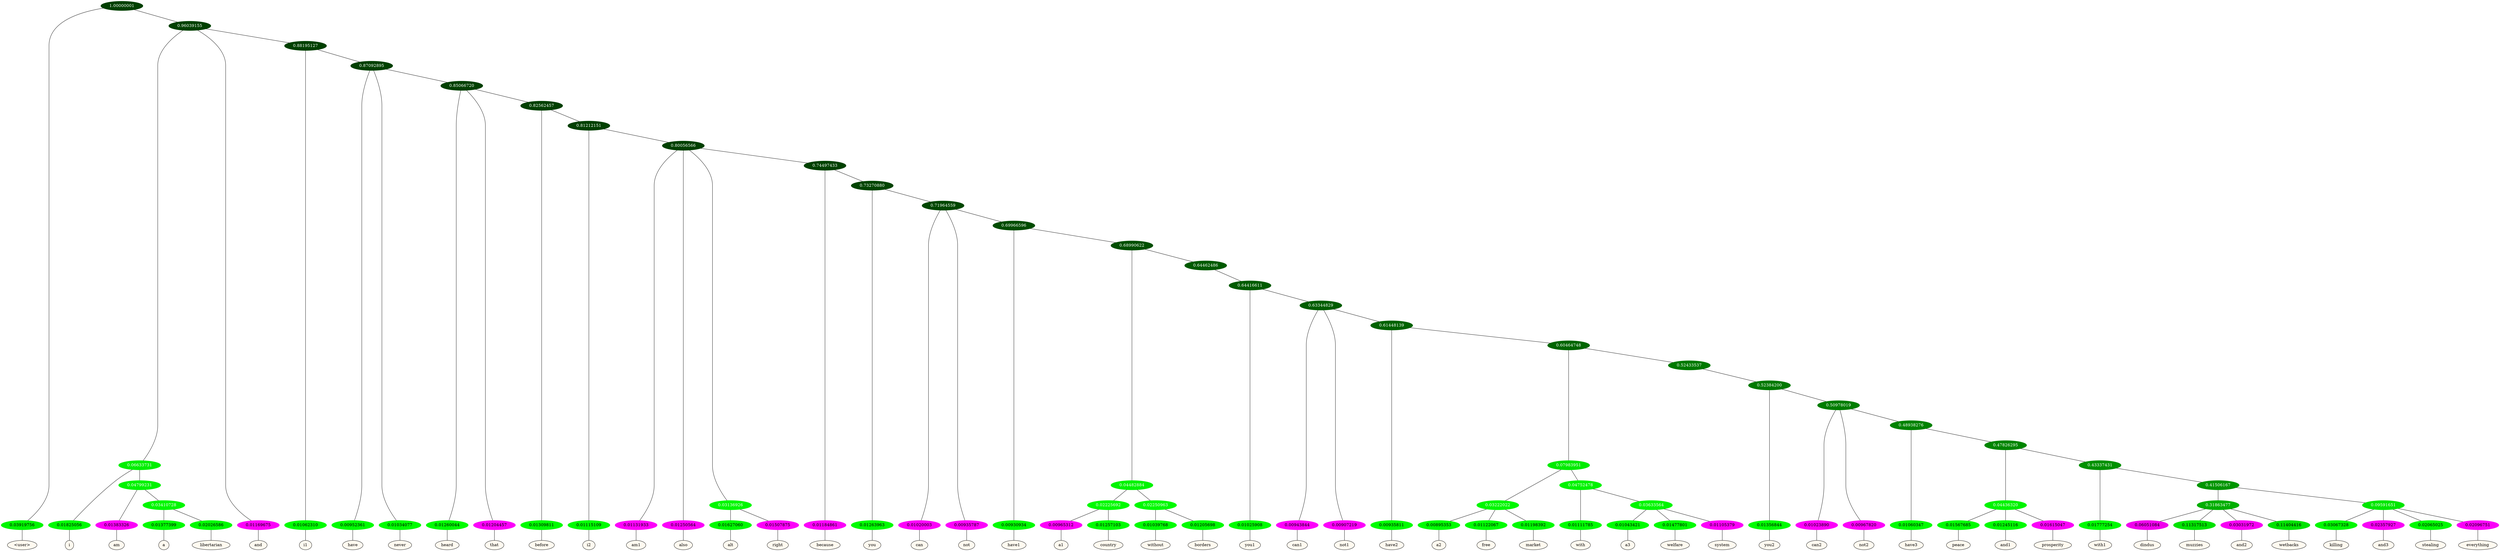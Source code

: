 graph {
	node [format=png height=0.15 nodesep=0.001 ordering=out overlap=prism overlap_scaling=0.01 ranksep=0.001 ratio=0.2 style=filled width=0.15]
	{
		rank=same
		a_w_1 [label="\<user\>" color=black fillcolor=floralwhite style="filled,solid"]
		a_w_6 [label=i color=black fillcolor=floralwhite style="filled,solid"]
		a_w_10 [label=am color=black fillcolor=floralwhite style="filled,solid"]
		a_w_15 [label=a color=black fillcolor=floralwhite style="filled,solid"]
		a_w_16 [label=libertarian color=black fillcolor=floralwhite style="filled,solid"]
		a_w_4 [label=and color=black fillcolor=floralwhite style="filled,solid"]
		a_w_8 [label=i1 color=black fillcolor=floralwhite style="filled,solid"]
		a_w_12 [label=have color=black fillcolor=floralwhite style="filled,solid"]
		a_w_13 [label=never color=black fillcolor=floralwhite style="filled,solid"]
		a_w_17 [label=heard color=black fillcolor=floralwhite style="filled,solid"]
		a_w_18 [label=that color=black fillcolor=floralwhite style="filled,solid"]
		a_w_20 [label=before color=black fillcolor=floralwhite style="filled,solid"]
		a_w_22 [label=i2 color=black fillcolor=floralwhite style="filled,solid"]
		a_w_24 [label=am1 color=black fillcolor=floralwhite style="filled,solid"]
		a_w_25 [label=also color=black fillcolor=floralwhite style="filled,solid"]
		a_w_28 [label=alt color=black fillcolor=floralwhite style="filled,solid"]
		a_w_29 [label=right color=black fillcolor=floralwhite style="filled,solid"]
		a_w_30 [label=because color=black fillcolor=floralwhite style="filled,solid"]
		a_w_32 [label=you color=black fillcolor=floralwhite style="filled,solid"]
		a_w_34 [label=can color=black fillcolor=floralwhite style="filled,solid"]
		a_w_35 [label=not color=black fillcolor=floralwhite style="filled,solid"]
		a_w_37 [label=have1 color=black fillcolor=floralwhite style="filled,solid"]
		a_w_44 [label=a1 color=black fillcolor=floralwhite style="filled,solid"]
		a_w_45 [label=country color=black fillcolor=floralwhite style="filled,solid"]
		a_w_46 [label=without color=black fillcolor=floralwhite style="filled,solid"]
		a_w_47 [label=borders color=black fillcolor=floralwhite style="filled,solid"]
		a_w_48 [label=you1 color=black fillcolor=floralwhite style="filled,solid"]
		a_w_50 [label=can1 color=black fillcolor=floralwhite style="filled,solid"]
		a_w_51 [label=not1 color=black fillcolor=floralwhite style="filled,solid"]
		a_w_53 [label=have2 color=black fillcolor=floralwhite style="filled,solid"]
		a_w_60 [label=a2 color=black fillcolor=floralwhite style="filled,solid"]
		a_w_61 [label=free color=black fillcolor=floralwhite style="filled,solid"]
		a_w_62 [label=market color=black fillcolor=floralwhite style="filled,solid"]
		a_w_63 [label=with color=black fillcolor=floralwhite style="filled,solid"]
		a_w_67 [label=a3 color=black fillcolor=floralwhite style="filled,solid"]
		a_w_68 [label=welfare color=black fillcolor=floralwhite style="filled,solid"]
		a_w_69 [label=system color=black fillcolor=floralwhite style="filled,solid"]
		a_w_65 [label=you2 color=black fillcolor=floralwhite style="filled,solid"]
		a_w_70 [label=can2 color=black fillcolor=floralwhite style="filled,solid"]
		a_w_71 [label=not2 color=black fillcolor=floralwhite style="filled,solid"]
		a_w_73 [label=have3 color=black fillcolor=floralwhite style="filled,solid"]
		a_w_77 [label=peace color=black fillcolor=floralwhite style="filled,solid"]
		a_w_78 [label=and1 color=black fillcolor=floralwhite style="filled,solid"]
		a_w_79 [label=prosperity color=black fillcolor=floralwhite style="filled,solid"]
		a_w_80 [label=with1 color=black fillcolor=floralwhite style="filled,solid"]
		a_w_84 [label=dindus color=black fillcolor=floralwhite style="filled,solid"]
		a_w_85 [label=muzzies color=black fillcolor=floralwhite style="filled,solid"]
		a_w_86 [label=and2 color=black fillcolor=floralwhite style="filled,solid"]
		a_w_87 [label=wetbacks color=black fillcolor=floralwhite style="filled,solid"]
		a_w_88 [label=killing color=black fillcolor=floralwhite style="filled,solid"]
		a_w_89 [label=and3 color=black fillcolor=floralwhite style="filled,solid"]
		a_w_90 [label=stealing color=black fillcolor=floralwhite style="filled,solid"]
		a_w_91 [label=everything color=black fillcolor=floralwhite style="filled,solid"]
	}
	a_n_1 -- a_w_1
	a_n_6 -- a_w_6
	a_n_10 -- a_w_10
	a_n_15 -- a_w_15
	a_n_16 -- a_w_16
	a_n_4 -- a_w_4
	a_n_8 -- a_w_8
	a_n_12 -- a_w_12
	a_n_13 -- a_w_13
	a_n_17 -- a_w_17
	a_n_18 -- a_w_18
	a_n_20 -- a_w_20
	a_n_22 -- a_w_22
	a_n_24 -- a_w_24
	a_n_25 -- a_w_25
	a_n_28 -- a_w_28
	a_n_29 -- a_w_29
	a_n_30 -- a_w_30
	a_n_32 -- a_w_32
	a_n_34 -- a_w_34
	a_n_35 -- a_w_35
	a_n_37 -- a_w_37
	a_n_44 -- a_w_44
	a_n_45 -- a_w_45
	a_n_46 -- a_w_46
	a_n_47 -- a_w_47
	a_n_48 -- a_w_48
	a_n_50 -- a_w_50
	a_n_51 -- a_w_51
	a_n_53 -- a_w_53
	a_n_60 -- a_w_60
	a_n_61 -- a_w_61
	a_n_62 -- a_w_62
	a_n_63 -- a_w_63
	a_n_67 -- a_w_67
	a_n_68 -- a_w_68
	a_n_69 -- a_w_69
	a_n_65 -- a_w_65
	a_n_70 -- a_w_70
	a_n_71 -- a_w_71
	a_n_73 -- a_w_73
	a_n_77 -- a_w_77
	a_n_78 -- a_w_78
	a_n_79 -- a_w_79
	a_n_80 -- a_w_80
	a_n_84 -- a_w_84
	a_n_85 -- a_w_85
	a_n_86 -- a_w_86
	a_n_87 -- a_w_87
	a_n_88 -- a_w_88
	a_n_89 -- a_w_89
	a_n_90 -- a_w_90
	a_n_91 -- a_w_91
	{
		rank=same
		a_n_1 [label=0.03919756 color="0.334 1.000 0.961" fontcolor=black]
		a_n_6 [label=0.01825056 color="0.334 1.000 0.982" fontcolor=black]
		a_n_10 [label=0.01383326 color="0.835 1.000 0.986" fontcolor=black]
		a_n_15 [label=0.01377399 color="0.334 1.000 0.986" fontcolor=black]
		a_n_16 [label=0.02026586 color="0.334 1.000 0.980" fontcolor=black]
		a_n_4 [label=0.01169675 color="0.835 1.000 0.988" fontcolor=black]
		a_n_8 [label=0.01062310 color="0.334 1.000 0.989" fontcolor=black]
		a_n_12 [label=0.00952361 color="0.334 1.000 0.990" fontcolor=black]
		a_n_13 [label=0.01034077 color="0.334 1.000 0.990" fontcolor=black]
		a_n_17 [label=0.01260044 color="0.334 1.000 0.987" fontcolor=black]
		a_n_18 [label=0.01204457 color="0.835 1.000 0.988" fontcolor=black]
		a_n_20 [label=0.01309811 color="0.334 1.000 0.987" fontcolor=black]
		a_n_22 [label=0.01115109 color="0.334 1.000 0.989" fontcolor=black]
		a_n_24 [label=0.01131933 color="0.835 1.000 0.989" fontcolor=black]
		a_n_25 [label=0.01250564 color="0.835 1.000 0.987" fontcolor=black]
		a_n_28 [label=0.01627060 color="0.334 1.000 0.984" fontcolor=black]
		a_n_29 [label=0.01507875 color="0.835 1.000 0.985" fontcolor=black]
		a_n_30 [label=0.01184861 color="0.835 1.000 0.988" fontcolor=black]
		a_n_32 [label=0.01263963 color="0.334 1.000 0.987" fontcolor=black]
		a_n_34 [label=0.01020003 color="0.835 1.000 0.990" fontcolor=black]
		a_n_35 [label=0.00935787 color="0.835 1.000 0.991" fontcolor=black]
		a_n_37 [label=0.00930934 color="0.334 1.000 0.991" fontcolor=black]
		a_n_44 [label=0.00965312 color="0.835 1.000 0.990" fontcolor=black]
		a_n_45 [label=0.01257103 color="0.334 1.000 0.987" fontcolor=black]
		a_n_46 [label=0.01039768 color="0.334 1.000 0.990" fontcolor=black]
		a_n_47 [label=0.01205698 color="0.334 1.000 0.988" fontcolor=black]
		a_n_48 [label=0.01025908 color="0.334 1.000 0.990" fontcolor=black]
		a_n_50 [label=0.00943844 color="0.835 1.000 0.991" fontcolor=black]
		a_n_51 [label=0.00907219 color="0.835 1.000 0.991" fontcolor=black]
		a_n_53 [label=0.00935811 color="0.334 1.000 0.991" fontcolor=black]
		a_n_60 [label=0.00895353 color="0.334 1.000 0.991" fontcolor=black]
		a_n_61 [label=0.01122067 color="0.334 1.000 0.989" fontcolor=black]
		a_n_62 [label=0.01198392 color="0.334 1.000 0.988" fontcolor=black]
		a_n_63 [label=0.01111785 color="0.334 1.000 0.989" fontcolor=black]
		a_n_67 [label=0.01043421 color="0.334 1.000 0.990" fontcolor=black]
		a_n_68 [label=0.01477801 color="0.334 1.000 0.985" fontcolor=black]
		a_n_69 [label=0.01105379 color="0.835 1.000 0.989" fontcolor=black]
		a_n_65 [label=0.01356844 color="0.334 1.000 0.986" fontcolor=black]
		a_n_70 [label=0.01023890 color="0.835 1.000 0.990" fontcolor=black]
		a_n_71 [label=0.00967820 color="0.835 1.000 0.990" fontcolor=black]
		a_n_73 [label=0.01060347 color="0.334 1.000 0.989" fontcolor=black]
		a_n_77 [label=0.01567685 color="0.334 1.000 0.984" fontcolor=black]
		a_n_78 [label=0.01245116 color="0.334 1.000 0.988" fontcolor=black]
		a_n_79 [label=0.01615047 color="0.835 1.000 0.984" fontcolor=black]
		a_n_80 [label=0.01777254 color="0.334 1.000 0.982" fontcolor=black]
		a_n_84 [label=0.06051084 color="0.835 1.000 0.939" fontcolor=black]
		a_n_85 [label=0.11317513 color="0.334 1.000 0.887" fontcolor=black]
		a_n_86 [label=0.03031972 color="0.835 1.000 0.970" fontcolor=black]
		a_n_87 [label=0.11404416 color="0.334 1.000 0.886" fontcolor=black]
		a_n_88 [label=0.03067328 color="0.334 1.000 0.969" fontcolor=black]
		a_n_89 [label=0.02357927 color="0.835 1.000 0.976" fontcolor=black]
		a_n_90 [label=0.02065025 color="0.334 1.000 0.979" fontcolor=black]
		a_n_91 [label=0.02096751 color="0.835 1.000 0.979" fontcolor=black]
	}
	a_n_0 [label=1.00000001 color="0.334 1.000 0.250" fontcolor=grey99]
	a_n_0 -- a_n_1
	a_n_2 [label=0.96039155 color="0.334 1.000 0.250" fontcolor=grey99]
	a_n_0 -- a_n_2
	a_n_3 [label=0.06633731 color="0.334 1.000 0.934" fontcolor=grey99]
	a_n_2 -- a_n_3
	a_n_2 -- a_n_4
	a_n_5 [label=0.88195127 color="0.334 1.000 0.250" fontcolor=grey99]
	a_n_2 -- a_n_5
	a_n_3 -- a_n_6
	a_n_7 [label=0.04799231 color="0.334 1.000 0.952" fontcolor=grey99]
	a_n_3 -- a_n_7
	a_n_5 -- a_n_8
	a_n_9 [label=0.87092895 color="0.334 1.000 0.250" fontcolor=grey99]
	a_n_5 -- a_n_9
	a_n_7 -- a_n_10
	a_n_11 [label=0.03410728 color="0.334 1.000 0.966" fontcolor=grey99]
	a_n_7 -- a_n_11
	a_n_9 -- a_n_12
	a_n_9 -- a_n_13
	a_n_14 [label=0.85066720 color="0.334 1.000 0.250" fontcolor=grey99]
	a_n_9 -- a_n_14
	a_n_11 -- a_n_15
	a_n_11 -- a_n_16
	a_n_14 -- a_n_17
	a_n_14 -- a_n_18
	a_n_19 [label=0.82562457 color="0.334 1.000 0.250" fontcolor=grey99]
	a_n_14 -- a_n_19
	a_n_19 -- a_n_20
	a_n_21 [label=0.81212151 color="0.334 1.000 0.250" fontcolor=grey99]
	a_n_19 -- a_n_21
	a_n_21 -- a_n_22
	a_n_23 [label=0.80056566 color="0.334 1.000 0.250" fontcolor=grey99]
	a_n_21 -- a_n_23
	a_n_23 -- a_n_24
	a_n_23 -- a_n_25
	a_n_26 [label=0.03136926 color="0.334 1.000 0.969" fontcolor=grey99]
	a_n_23 -- a_n_26
	a_n_27 [label=0.74497433 color="0.334 1.000 0.255" fontcolor=grey99]
	a_n_23 -- a_n_27
	a_n_26 -- a_n_28
	a_n_26 -- a_n_29
	a_n_27 -- a_n_30
	a_n_31 [label=0.73270880 color="0.334 1.000 0.267" fontcolor=grey99]
	a_n_27 -- a_n_31
	a_n_31 -- a_n_32
	a_n_33 [label=0.71964559 color="0.334 1.000 0.280" fontcolor=grey99]
	a_n_31 -- a_n_33
	a_n_33 -- a_n_34
	a_n_33 -- a_n_35
	a_n_36 [label=0.69966596 color="0.334 1.000 0.300" fontcolor=grey99]
	a_n_33 -- a_n_36
	a_n_36 -- a_n_37
	a_n_38 [label=0.68990622 color="0.334 1.000 0.310" fontcolor=grey99]
	a_n_36 -- a_n_38
	a_n_39 [label=0.04482884 color="0.334 1.000 0.955" fontcolor=grey99]
	a_n_38 -- a_n_39
	a_n_40 [label=0.64462486 color="0.334 1.000 0.355" fontcolor=grey99]
	a_n_38 -- a_n_40
	a_n_41 [label=0.02225692 color="0.334 1.000 0.978" fontcolor=grey99]
	a_n_39 -- a_n_41
	a_n_42 [label=0.02250963 color="0.334 1.000 0.977" fontcolor=grey99]
	a_n_39 -- a_n_42
	a_n_43 [label=0.64416611 color="0.334 1.000 0.356" fontcolor=grey99]
	a_n_40 -- a_n_43
	a_n_41 -- a_n_44
	a_n_41 -- a_n_45
	a_n_42 -- a_n_46
	a_n_42 -- a_n_47
	a_n_43 -- a_n_48
	a_n_49 [label=0.63344829 color="0.334 1.000 0.367" fontcolor=grey99]
	a_n_43 -- a_n_49
	a_n_49 -- a_n_50
	a_n_49 -- a_n_51
	a_n_52 [label=0.61448139 color="0.334 1.000 0.386" fontcolor=grey99]
	a_n_49 -- a_n_52
	a_n_52 -- a_n_53
	a_n_54 [label=0.60464748 color="0.334 1.000 0.395" fontcolor=grey99]
	a_n_52 -- a_n_54
	a_n_55 [label=0.07983951 color="0.334 1.000 0.920" fontcolor=grey99]
	a_n_54 -- a_n_55
	a_n_56 [label=0.52433537 color="0.334 1.000 0.476" fontcolor=grey99]
	a_n_54 -- a_n_56
	a_n_57 [label=0.03222022 color="0.334 1.000 0.968" fontcolor=grey99]
	a_n_55 -- a_n_57
	a_n_58 [label=0.04752478 color="0.334 1.000 0.952" fontcolor=grey99]
	a_n_55 -- a_n_58
	a_n_59 [label=0.52384200 color="0.334 1.000 0.476" fontcolor=grey99]
	a_n_56 -- a_n_59
	a_n_57 -- a_n_60
	a_n_57 -- a_n_61
	a_n_57 -- a_n_62
	a_n_58 -- a_n_63
	a_n_64 [label=0.03633564 color="0.334 1.000 0.964" fontcolor=grey99]
	a_n_58 -- a_n_64
	a_n_59 -- a_n_65
	a_n_66 [label=0.50978019 color="0.334 1.000 0.490" fontcolor=grey99]
	a_n_59 -- a_n_66
	a_n_64 -- a_n_67
	a_n_64 -- a_n_68
	a_n_64 -- a_n_69
	a_n_66 -- a_n_70
	a_n_66 -- a_n_71
	a_n_72 [label=0.48938276 color="0.334 1.000 0.511" fontcolor=grey99]
	a_n_66 -- a_n_72
	a_n_72 -- a_n_73
	a_n_74 [label=0.47826295 color="0.334 1.000 0.522" fontcolor=grey99]
	a_n_72 -- a_n_74
	a_n_75 [label=0.04436320 color="0.334 1.000 0.956" fontcolor=grey99]
	a_n_74 -- a_n_75
	a_n_76 [label=0.43337431 color="0.334 1.000 0.567" fontcolor=grey99]
	a_n_74 -- a_n_76
	a_n_75 -- a_n_77
	a_n_75 -- a_n_78
	a_n_75 -- a_n_79
	a_n_76 -- a_n_80
	a_n_81 [label=0.41506167 color="0.334 1.000 0.585" fontcolor=grey99]
	a_n_76 -- a_n_81
	a_n_82 [label=0.31863477 color="0.334 1.000 0.681" fontcolor=grey99]
	a_n_81 -- a_n_82
	a_n_83 [label=0.09591651 color="0.334 1.000 0.904" fontcolor=grey99]
	a_n_81 -- a_n_83
	a_n_82 -- a_n_84
	a_n_82 -- a_n_85
	a_n_82 -- a_n_86
	a_n_82 -- a_n_87
	a_n_83 -- a_n_88
	a_n_83 -- a_n_89
	a_n_83 -- a_n_90
	a_n_83 -- a_n_91
}
